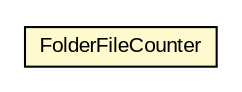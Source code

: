 #!/usr/local/bin/dot
#
# Class diagram 
# Generated by UMLGraph version R5_6-24-gf6e263 (http://www.umlgraph.org/)
#

digraph G {
	edge [fontname="arial",fontsize=10,labelfontname="arial",labelfontsize=10];
	node [fontname="arial",fontsize=10,shape=plaintext];
	nodesep=0.25;
	ranksep=0.5;
	// org.osmdroid.mtp.util.FolderFileCounter
	c94770 [label=<<table title="org.osmdroid.mtp.util.FolderFileCounter" border="0" cellborder="1" cellspacing="0" cellpadding="2" port="p" bgcolor="lemonChiffon" href="./FolderFileCounter.html">
		<tr><td><table border="0" cellspacing="0" cellpadding="1">
<tr><td align="center" balign="center"> FolderFileCounter </td></tr>
		</table></td></tr>
		</table>>, URL="./FolderFileCounter.html", fontname="arial", fontcolor="black", fontsize=10.0];
}


